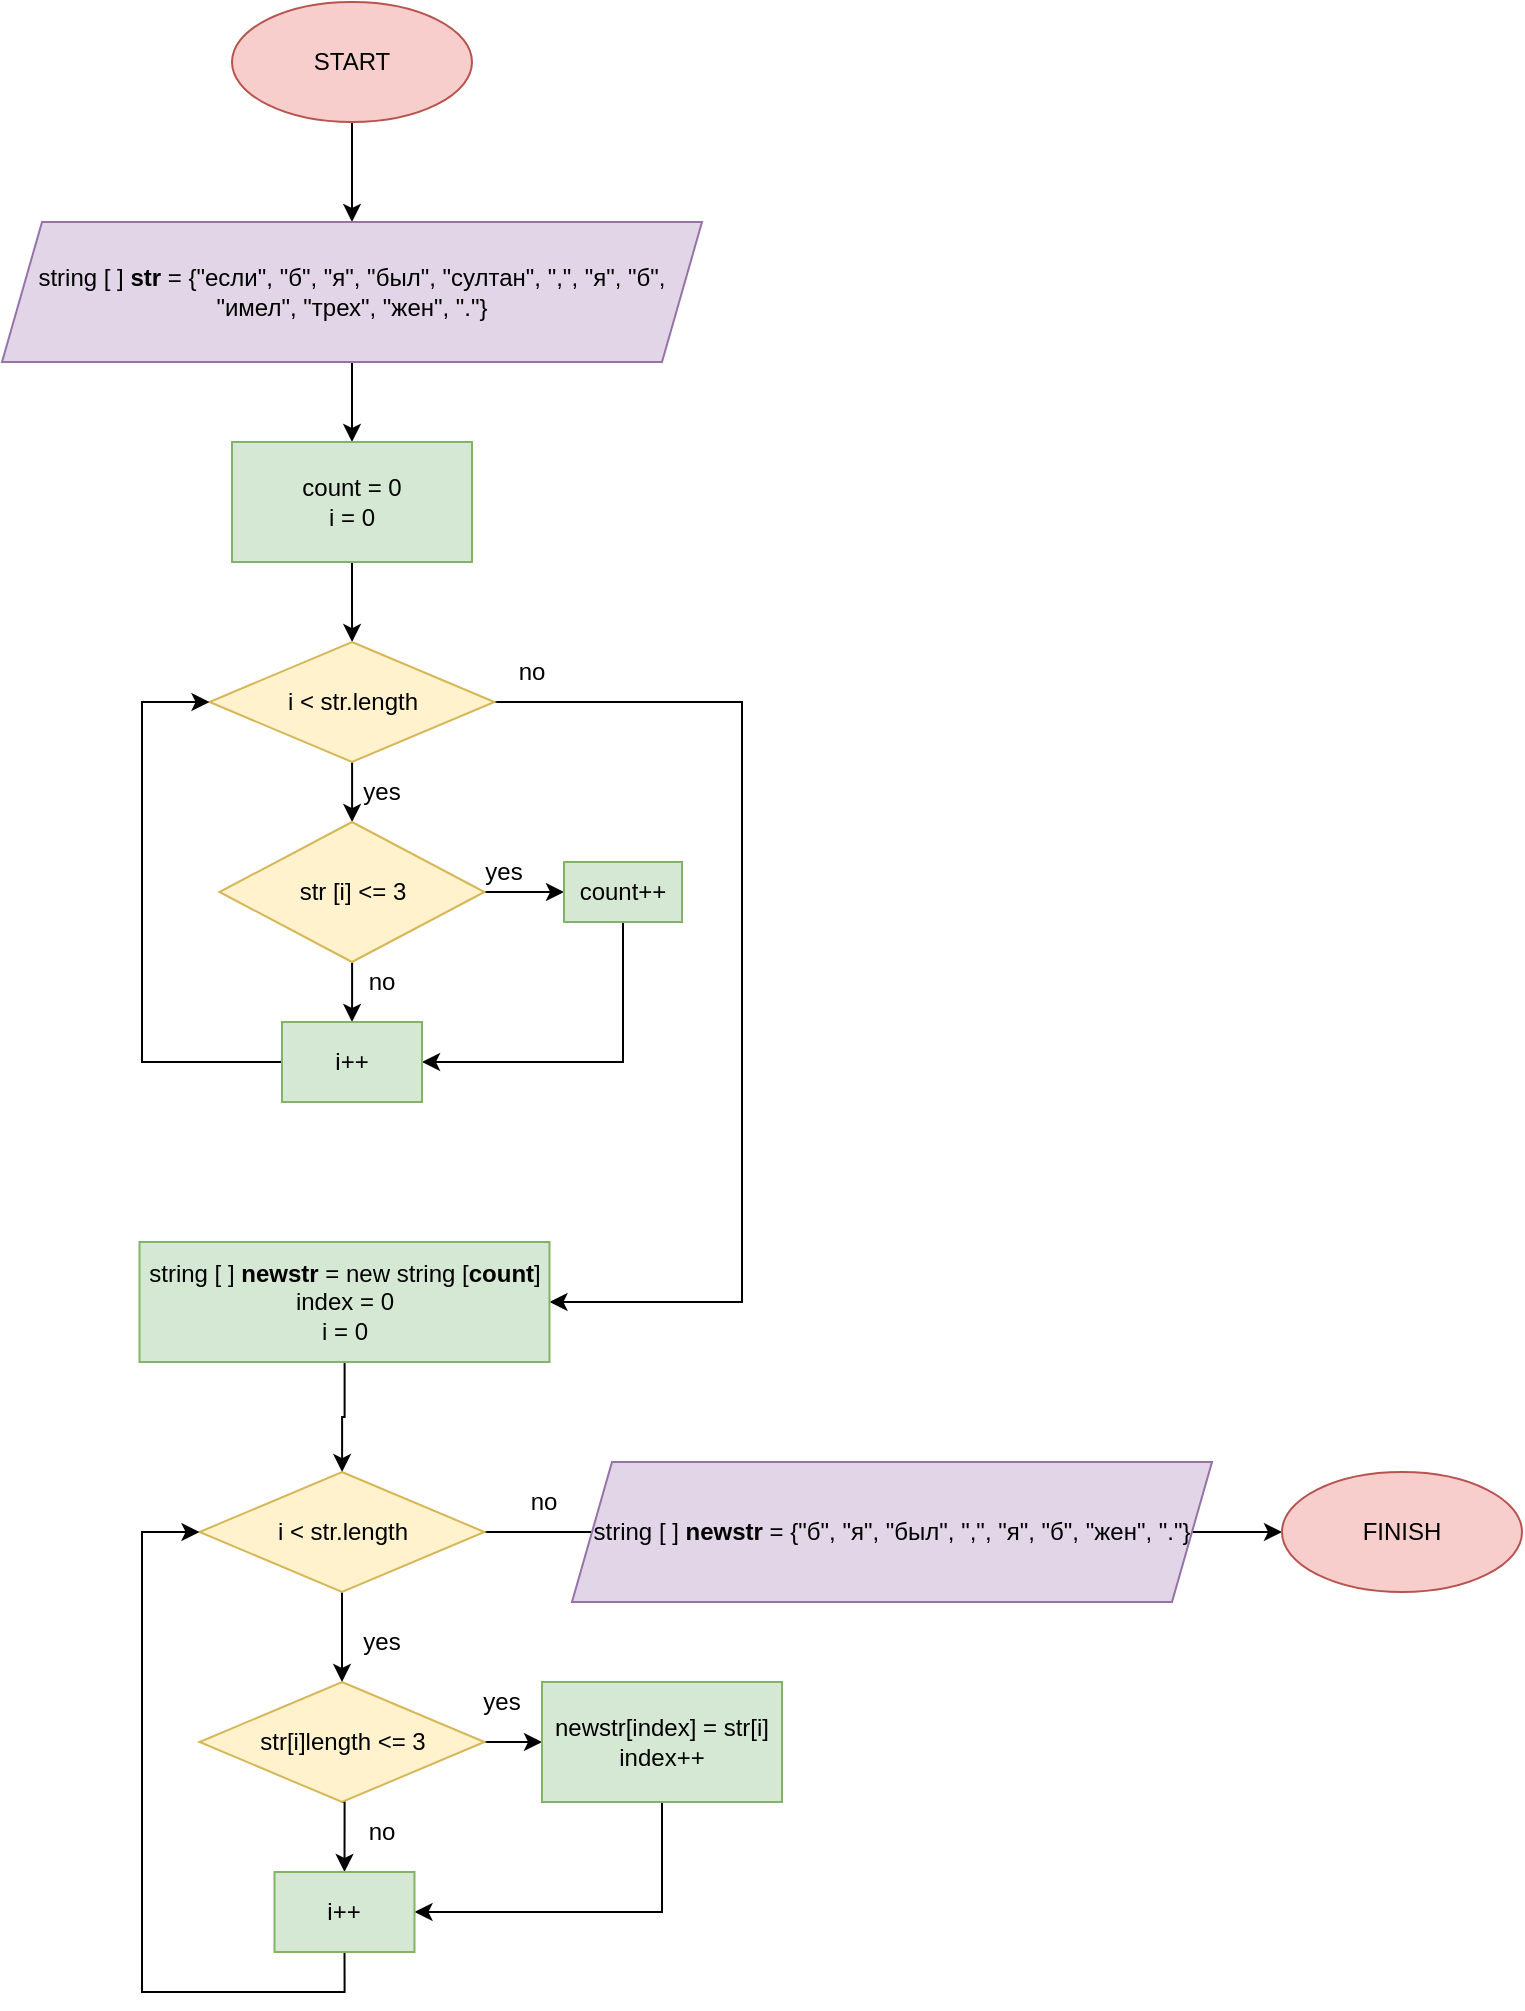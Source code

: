 <mxfile version="20.2.8" type="device"><diagram id="rh2XpPH9Er2DmlIV8ncl" name="Страница 1"><mxGraphModel dx="1730" dy="1082" grid="1" gridSize="10" guides="1" tooltips="1" connect="1" arrows="1" fold="1" page="1" pageScale="1" pageWidth="827" pageHeight="1169" math="0" shadow="0"><root><mxCell id="0"/><mxCell id="1" parent="0"/><mxCell id="ADScmOC7A-EDIELmmNAb-3" value="" style="edgeStyle=orthogonalEdgeStyle;rounded=0;orthogonalLoop=1;jettySize=auto;html=1;" parent="1" source="ADScmOC7A-EDIELmmNAb-1" edge="1"><mxGeometry relative="1" as="geometry"><mxPoint x="185" y="130" as="targetPoint"/></mxGeometry></mxCell><mxCell id="ADScmOC7A-EDIELmmNAb-1" value="START" style="ellipse;whiteSpace=wrap;html=1;fillColor=#f8cecc;strokeColor=#b85450;" parent="1" vertex="1"><mxGeometry x="125" y="20" width="120" height="60" as="geometry"/></mxCell><mxCell id="957s_U4Ou6G4dJYTxbxo-3" value="" style="edgeStyle=orthogonalEdgeStyle;rounded=0;orthogonalLoop=1;jettySize=auto;html=1;" parent="1" source="957s_U4Ou6G4dJYTxbxo-1" edge="1"><mxGeometry relative="1" as="geometry"><mxPoint x="185" y="240" as="targetPoint"/></mxGeometry></mxCell><mxCell id="957s_U4Ou6G4dJYTxbxo-1" value="string [ ] &lt;b&gt;str&lt;/b&gt; = {&quot;если&quot;, &quot;б&quot;, &quot;я&quot;, &quot;был&quot;, &quot;султан&quot;, &quot;,&quot;, &quot;я&quot;, &quot;б&quot;, &quot;имел&quot;, &quot;трех&quot;, &quot;жен&quot;, &quot;.&quot;}" style="shape=parallelogram;perimeter=parallelogramPerimeter;whiteSpace=wrap;html=1;fixedSize=1;fillColor=#e1d5e7;strokeColor=#9673a6;" parent="1" vertex="1"><mxGeometry x="10" y="130" width="350" height="70" as="geometry"/></mxCell><mxCell id="957s_U4Ou6G4dJYTxbxo-7" value="" style="edgeStyle=orthogonalEdgeStyle;rounded=0;orthogonalLoop=1;jettySize=auto;html=1;" parent="1" source="957s_U4Ou6G4dJYTxbxo-5" target="957s_U4Ou6G4dJYTxbxo-6" edge="1"><mxGeometry relative="1" as="geometry"/></mxCell><mxCell id="957s_U4Ou6G4dJYTxbxo-5" value="count = 0&lt;br&gt;i = 0" style="rounded=0;whiteSpace=wrap;html=1;fillColor=#d5e8d4;strokeColor=#82b366;" parent="1" vertex="1"><mxGeometry x="125" y="240" width="120" height="60" as="geometry"/></mxCell><mxCell id="957s_U4Ou6G4dJYTxbxo-9" value="" style="edgeStyle=orthogonalEdgeStyle;rounded=0;orthogonalLoop=1;jettySize=auto;html=1;" parent="1" source="957s_U4Ou6G4dJYTxbxo-6" target="957s_U4Ou6G4dJYTxbxo-8" edge="1"><mxGeometry relative="1" as="geometry"/></mxCell><mxCell id="957s_U4Ou6G4dJYTxbxo-67" value="" style="edgeStyle=orthogonalEdgeStyle;rounded=0;orthogonalLoop=1;jettySize=auto;html=1;entryX=1;entryY=0.5;entryDx=0;entryDy=0;" parent="1" source="957s_U4Ou6G4dJYTxbxo-6" target="957s_U4Ou6G4dJYTxbxo-30" edge="1"><mxGeometry relative="1" as="geometry"><mxPoint x="510" y="680" as="targetPoint"/><Array as="points"><mxPoint x="380" y="370"/><mxPoint x="380" y="670"/></Array></mxGeometry></mxCell><mxCell id="957s_U4Ou6G4dJYTxbxo-6" value="i &amp;lt; str.length" style="rhombus;whiteSpace=wrap;html=1;rounded=0;fillColor=#fff2cc;strokeColor=#d6b656;" parent="1" vertex="1"><mxGeometry x="113.75" y="340" width="142.5" height="60" as="geometry"/></mxCell><mxCell id="957s_U4Ou6G4dJYTxbxo-11" value="" style="edgeStyle=orthogonalEdgeStyle;rounded=0;orthogonalLoop=1;jettySize=auto;html=1;" parent="1" source="957s_U4Ou6G4dJYTxbxo-8" target="957s_U4Ou6G4dJYTxbxo-10" edge="1"><mxGeometry relative="1" as="geometry"/></mxCell><mxCell id="957s_U4Ou6G4dJYTxbxo-17" value="" style="edgeStyle=orthogonalEdgeStyle;rounded=0;orthogonalLoop=1;jettySize=auto;html=1;" parent="1" source="957s_U4Ou6G4dJYTxbxo-8" target="957s_U4Ou6G4dJYTxbxo-16" edge="1"><mxGeometry relative="1" as="geometry"/></mxCell><mxCell id="957s_U4Ou6G4dJYTxbxo-8" value="str [i] &amp;lt;= 3" style="rhombus;whiteSpace=wrap;html=1;rounded=0;fillColor=#fff2cc;strokeColor=#d6b656;" parent="1" vertex="1"><mxGeometry x="118.75" y="430" width="132.5" height="70" as="geometry"/></mxCell><mxCell id="957s_U4Ou6G4dJYTxbxo-23" style="edgeStyle=orthogonalEdgeStyle;rounded=0;orthogonalLoop=1;jettySize=auto;html=1;exitX=0.5;exitY=1;exitDx=0;exitDy=0;entryX=1;entryY=0.5;entryDx=0;entryDy=0;" parent="1" source="957s_U4Ou6G4dJYTxbxo-10" target="957s_U4Ou6G4dJYTxbxo-16" edge="1"><mxGeometry relative="1" as="geometry"/></mxCell><mxCell id="957s_U4Ou6G4dJYTxbxo-10" value="count++" style="whiteSpace=wrap;html=1;rounded=0;fillColor=#d5e8d4;strokeColor=#82b366;" parent="1" vertex="1"><mxGeometry x="291" y="450" width="59" height="30" as="geometry"/></mxCell><mxCell id="957s_U4Ou6G4dJYTxbxo-12" value="yes" style="text;html=1;strokeColor=none;fillColor=none;align=center;verticalAlign=middle;whiteSpace=wrap;rounded=0;" parent="1" vertex="1"><mxGeometry x="231" y="440" width="60" height="30" as="geometry"/></mxCell><mxCell id="957s_U4Ou6G4dJYTxbxo-19" style="edgeStyle=orthogonalEdgeStyle;rounded=0;orthogonalLoop=1;jettySize=auto;html=1;exitX=0;exitY=0.5;exitDx=0;exitDy=0;entryX=0;entryY=0.5;entryDx=0;entryDy=0;" parent="1" source="957s_U4Ou6G4dJYTxbxo-16" target="957s_U4Ou6G4dJYTxbxo-6" edge="1"><mxGeometry relative="1" as="geometry"><mxPoint x="40" y="390" as="targetPoint"/><Array as="points"><mxPoint x="80" y="550"/><mxPoint x="80" y="370"/></Array></mxGeometry></mxCell><mxCell id="957s_U4Ou6G4dJYTxbxo-16" value="i++" style="whiteSpace=wrap;html=1;rounded=0;fillColor=#d5e8d4;strokeColor=#82b366;" parent="1" vertex="1"><mxGeometry x="150" y="530" width="70" height="40" as="geometry"/></mxCell><mxCell id="957s_U4Ou6G4dJYTxbxo-20" value="no" style="text;html=1;strokeColor=none;fillColor=none;align=center;verticalAlign=middle;whiteSpace=wrap;rounded=0;" parent="1" vertex="1"><mxGeometry x="170" y="495" width="60" height="30" as="geometry"/></mxCell><mxCell id="957s_U4Ou6G4dJYTxbxo-22" value="yes" style="text;html=1;strokeColor=none;fillColor=none;align=center;verticalAlign=middle;whiteSpace=wrap;rounded=0;" parent="1" vertex="1"><mxGeometry x="170" y="400" width="60" height="30" as="geometry"/></mxCell><mxCell id="957s_U4Ou6G4dJYTxbxo-27" value="no" style="text;html=1;strokeColor=none;fillColor=none;align=center;verticalAlign=middle;whiteSpace=wrap;rounded=0;" parent="1" vertex="1"><mxGeometry x="245" y="340" width="60" height="30" as="geometry"/></mxCell><mxCell id="lafRUooAgqHX7SPIook8-2" value="" style="edgeStyle=orthogonalEdgeStyle;rounded=0;orthogonalLoop=1;jettySize=auto;html=1;" edge="1" parent="1" source="957s_U4Ou6G4dJYTxbxo-30" target="957s_U4Ou6G4dJYTxbxo-33"><mxGeometry relative="1" as="geometry"/></mxCell><mxCell id="957s_U4Ou6G4dJYTxbxo-30" value="string [ ] &lt;b&gt;newstr &lt;/b&gt;= new string [&lt;b&gt;count&lt;/b&gt;]&lt;br&gt;index = 0&lt;br&gt;i = 0" style="rounded=0;whiteSpace=wrap;html=1;fillColor=#d5e8d4;strokeColor=#82b366;" parent="1" vertex="1"><mxGeometry x="78.75" y="640" width="205" height="60" as="geometry"/></mxCell><mxCell id="957s_U4Ou6G4dJYTxbxo-35" style="edgeStyle=orthogonalEdgeStyle;rounded=0;orthogonalLoop=1;jettySize=auto;html=1;exitX=0.5;exitY=1;exitDx=0;exitDy=0;entryX=0.5;entryY=0;entryDx=0;entryDy=0;" parent="1" source="957s_U4Ou6G4dJYTxbxo-33" target="957s_U4Ou6G4dJYTxbxo-34" edge="1"><mxGeometry relative="1" as="geometry"/></mxCell><mxCell id="957s_U4Ou6G4dJYTxbxo-58" value="" style="edgeStyle=orthogonalEdgeStyle;rounded=0;orthogonalLoop=1;jettySize=auto;html=1;" parent="1" source="957s_U4Ou6G4dJYTxbxo-33" edge="1"><mxGeometry relative="1" as="geometry"><mxPoint x="330" y="785" as="targetPoint"/></mxGeometry></mxCell><mxCell id="957s_U4Ou6G4dJYTxbxo-33" value="i &amp;lt; str.length" style="rhombus;whiteSpace=wrap;html=1;rounded=0;fillColor=#fff2cc;strokeColor=#d6b656;" parent="1" vertex="1"><mxGeometry x="108.75" y="755" width="142.5" height="60" as="geometry"/></mxCell><mxCell id="957s_U4Ou6G4dJYTxbxo-38" value="" style="edgeStyle=orthogonalEdgeStyle;rounded=0;orthogonalLoop=1;jettySize=auto;html=1;" parent="1" source="957s_U4Ou6G4dJYTxbxo-34" target="957s_U4Ou6G4dJYTxbxo-37" edge="1"><mxGeometry relative="1" as="geometry"/></mxCell><mxCell id="957s_U4Ou6G4dJYTxbxo-41" style="edgeStyle=orthogonalEdgeStyle;rounded=0;orthogonalLoop=1;jettySize=auto;html=1;exitX=0.5;exitY=1;exitDx=0;exitDy=0;entryX=0.5;entryY=0;entryDx=0;entryDy=0;" parent="1" source="957s_U4Ou6G4dJYTxbxo-34" target="957s_U4Ou6G4dJYTxbxo-39" edge="1"><mxGeometry relative="1" as="geometry"/></mxCell><mxCell id="957s_U4Ou6G4dJYTxbxo-34" value="str[i]length &amp;lt;= 3" style="rhombus;whiteSpace=wrap;html=1;rounded=0;fillColor=#fff2cc;strokeColor=#d6b656;" parent="1" vertex="1"><mxGeometry x="108.75" y="860" width="142.5" height="60" as="geometry"/></mxCell><mxCell id="957s_U4Ou6G4dJYTxbxo-36" value="yes" style="text;html=1;strokeColor=none;fillColor=none;align=center;verticalAlign=middle;whiteSpace=wrap;rounded=0;" parent="1" vertex="1"><mxGeometry x="170" y="825" width="60" height="30" as="geometry"/></mxCell><mxCell id="957s_U4Ou6G4dJYTxbxo-43" style="edgeStyle=orthogonalEdgeStyle;rounded=0;orthogonalLoop=1;jettySize=auto;html=1;exitX=0.5;exitY=1;exitDx=0;exitDy=0;entryX=1;entryY=0.5;entryDx=0;entryDy=0;" parent="1" source="957s_U4Ou6G4dJYTxbxo-37" target="957s_U4Ou6G4dJYTxbxo-39" edge="1"><mxGeometry relative="1" as="geometry"><Array as="points"><mxPoint x="340" y="975"/></Array></mxGeometry></mxCell><mxCell id="957s_U4Ou6G4dJYTxbxo-37" value="newstr[index] = str[i]&lt;br&gt;index++" style="whiteSpace=wrap;html=1;fillColor=#d5e8d4;strokeColor=#82b366;rounded=0;" parent="1" vertex="1"><mxGeometry x="280" y="860" width="120" height="60" as="geometry"/></mxCell><mxCell id="957s_U4Ou6G4dJYTxbxo-56" style="edgeStyle=orthogonalEdgeStyle;rounded=0;orthogonalLoop=1;jettySize=auto;html=1;exitX=0.5;exitY=1;exitDx=0;exitDy=0;entryX=0;entryY=0.5;entryDx=0;entryDy=0;" parent="1" source="957s_U4Ou6G4dJYTxbxo-39" target="957s_U4Ou6G4dJYTxbxo-33" edge="1"><mxGeometry relative="1" as="geometry"><Array as="points"><mxPoint x="181" y="1015"/><mxPoint x="80" y="1015"/><mxPoint x="80" y="785"/></Array></mxGeometry></mxCell><mxCell id="957s_U4Ou6G4dJYTxbxo-39" value="i++" style="whiteSpace=wrap;html=1;rounded=0;fillColor=#d5e8d4;strokeColor=#82b366;" parent="1" vertex="1"><mxGeometry x="146.25" y="955" width="70" height="40" as="geometry"/></mxCell><mxCell id="957s_U4Ou6G4dJYTxbxo-44" value="yes" style="text;html=1;strokeColor=none;fillColor=none;align=center;verticalAlign=middle;whiteSpace=wrap;rounded=0;" parent="1" vertex="1"><mxGeometry x="230" y="855" width="60" height="30" as="geometry"/></mxCell><mxCell id="957s_U4Ou6G4dJYTxbxo-48" value="no" style="text;html=1;strokeColor=none;fillColor=none;align=center;verticalAlign=middle;whiteSpace=wrap;rounded=0;" parent="1" vertex="1"><mxGeometry x="170" y="920" width="60" height="30" as="geometry"/></mxCell><mxCell id="957s_U4Ou6G4dJYTxbxo-61" value="" style="edgeStyle=orthogonalEdgeStyle;rounded=0;orthogonalLoop=1;jettySize=auto;html=1;" parent="1" source="957s_U4Ou6G4dJYTxbxo-59" edge="1"><mxGeometry relative="1" as="geometry"><mxPoint x="650" y="785" as="targetPoint"/></mxGeometry></mxCell><mxCell id="957s_U4Ou6G4dJYTxbxo-59" value="string [ ] &lt;b&gt;newstr&lt;/b&gt; = {&quot;б&quot;, &quot;я&quot;, &quot;был&quot;, &quot;,&quot;, &quot;я&quot;, &quot;б&quot;, &quot;жен&quot;, &quot;.&quot;}" style="shape=parallelogram;perimeter=parallelogramPerimeter;whiteSpace=wrap;html=1;fixedSize=1;fillColor=#e1d5e7;strokeColor=#9673a6;" parent="1" vertex="1"><mxGeometry x="295" y="750" width="320" height="70" as="geometry"/></mxCell><mxCell id="957s_U4Ou6G4dJYTxbxo-60" value="FINISH" style="ellipse;whiteSpace=wrap;html=1;fillColor=#f8cecc;strokeColor=#b85450;" parent="1" vertex="1"><mxGeometry x="650" y="755" width="120" height="60" as="geometry"/></mxCell><mxCell id="957s_U4Ou6G4dJYTxbxo-62" value="no" style="text;html=1;strokeColor=none;fillColor=none;align=center;verticalAlign=middle;whiteSpace=wrap;rounded=0;" parent="1" vertex="1"><mxGeometry x="251.25" y="755" width="60" height="30" as="geometry"/></mxCell></root></mxGraphModel></diagram></mxfile>